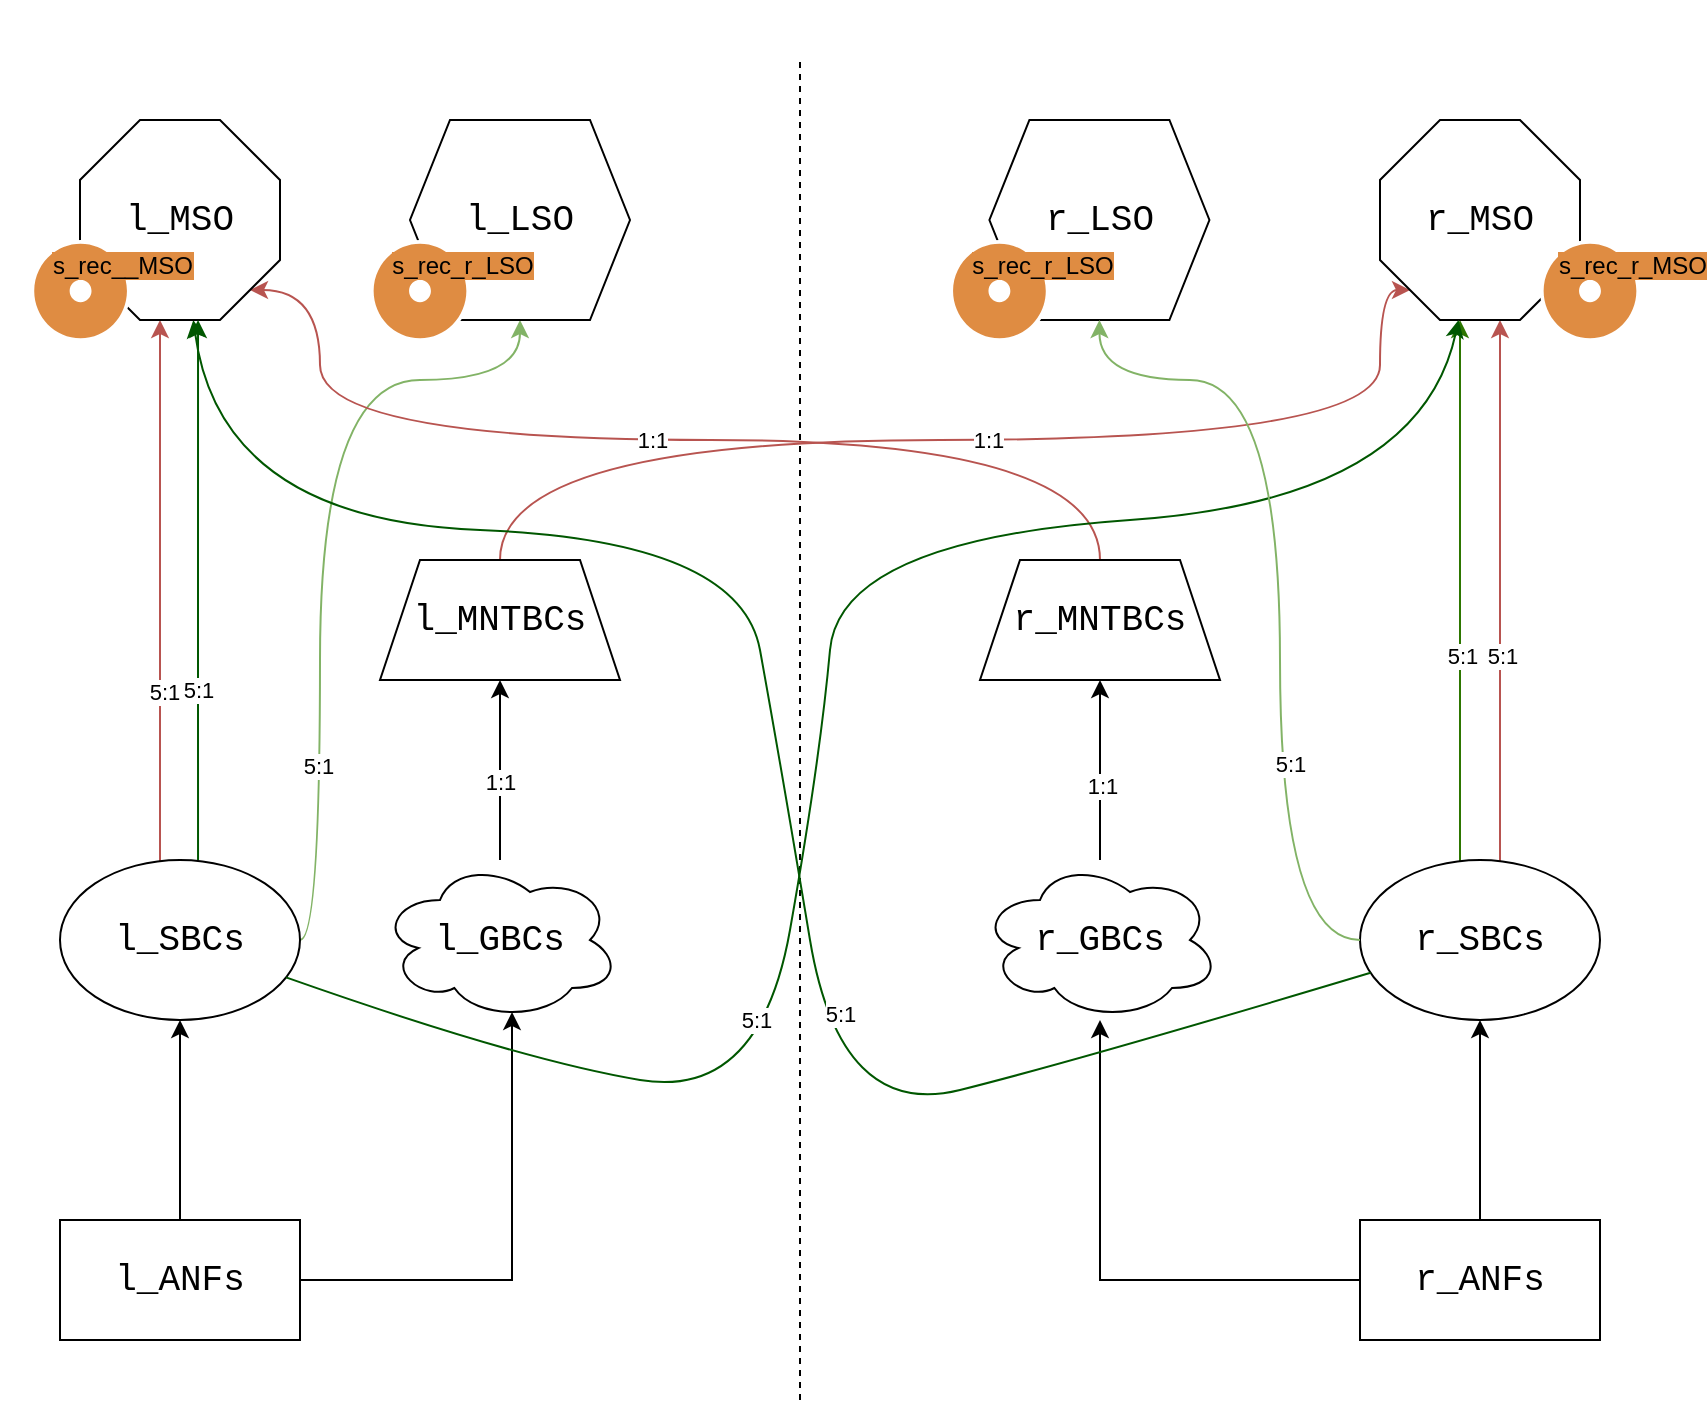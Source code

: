 <mxfile version="24.3.1" type="device">
  <diagram name="Page-1" id="fxQnoQGLYuWy38XZDCPU">
    <mxGraphModel dx="970" dy="1770" grid="1" gridSize="10" guides="1" tooltips="1" connect="1" arrows="1" fold="1" page="1" pageScale="1" pageWidth="850" pageHeight="1100" math="0" shadow="0">
      <root>
        <mxCell id="0" />
        <mxCell id="1" parent="0" />
        <mxCell id="IsAojcG5bb9uOesFmEJz-44" style="edgeStyle=orthogonalEdgeStyle;rounded=0;orthogonalLoop=1;jettySize=auto;html=1;" edge="1" parent="1" source="IsAojcG5bb9uOesFmEJz-1" target="IsAojcG5bb9uOesFmEJz-4">
          <mxGeometry relative="1" as="geometry" />
        </mxCell>
        <mxCell id="IsAojcG5bb9uOesFmEJz-1" value="r_ANFs" style="rounded=0;whiteSpace=wrap;html=1;fillColor=none;fontFamily=Courier New;fontSize=18;" vertex="1" parent="1">
          <mxGeometry x="680" y="590" width="120" height="60" as="geometry" />
        </mxCell>
        <mxCell id="IsAojcG5bb9uOesFmEJz-39" style="edgeStyle=orthogonalEdgeStyle;rounded=0;orthogonalLoop=1;jettySize=auto;html=1;" edge="1" parent="1" source="IsAojcG5bb9uOesFmEJz-2" target="IsAojcG5bb9uOesFmEJz-5">
          <mxGeometry relative="1" as="geometry" />
        </mxCell>
        <mxCell id="IsAojcG5bb9uOesFmEJz-2" value="l_ANFs" style="rounded=0;whiteSpace=wrap;html=1;fillColor=none;fontFamily=Courier New;fontSize=18;" vertex="1" parent="1">
          <mxGeometry x="30" y="590" width="120" height="60" as="geometry" />
        </mxCell>
        <mxCell id="IsAojcG5bb9uOesFmEJz-50" style="edgeStyle=orthogonalEdgeStyle;rounded=0;orthogonalLoop=1;jettySize=auto;html=1;fillColor=#f8cecc;strokeColor=#b85450;" edge="1" parent="1" source="IsAojcG5bb9uOesFmEJz-4" target="IsAojcG5bb9uOesFmEJz-11">
          <mxGeometry relative="1" as="geometry">
            <Array as="points">
              <mxPoint x="750" y="270" />
              <mxPoint x="750" y="270" />
            </Array>
          </mxGeometry>
        </mxCell>
        <mxCell id="IsAojcG5bb9uOesFmEJz-76" value="5:1" style="edgeLabel;html=1;align=center;verticalAlign=middle;resizable=0;points=[];" vertex="1" connectable="0" parent="IsAojcG5bb9uOesFmEJz-50">
          <mxGeometry x="-0.243" y="-1" relative="1" as="geometry">
            <mxPoint as="offset" />
          </mxGeometry>
        </mxCell>
        <mxCell id="IsAojcG5bb9uOesFmEJz-64" style="edgeStyle=orthogonalEdgeStyle;rounded=0;orthogonalLoop=1;jettySize=auto;html=1;fillColor=#60a917;strokeColor=#2D7600;curved=1;" edge="1" parent="1" source="IsAojcG5bb9uOesFmEJz-4" target="IsAojcG5bb9uOesFmEJz-11">
          <mxGeometry relative="1" as="geometry">
            <Array as="points">
              <mxPoint x="730" y="280" />
              <mxPoint x="730" y="280" />
            </Array>
          </mxGeometry>
        </mxCell>
        <mxCell id="IsAojcG5bb9uOesFmEJz-73" value="5:1" style="edgeLabel;html=1;align=center;verticalAlign=middle;resizable=0;points=[];" vertex="1" connectable="0" parent="IsAojcG5bb9uOesFmEJz-64">
          <mxGeometry x="-0.243" y="-1" relative="1" as="geometry">
            <mxPoint as="offset" />
          </mxGeometry>
        </mxCell>
        <mxCell id="IsAojcG5bb9uOesFmEJz-4" value="r_SBCs" style="ellipse;whiteSpace=wrap;html=1;fillColor=none;fontFamily=Courier New;fontSize=18;" vertex="1" parent="1">
          <mxGeometry x="680" y="410" width="120" height="80" as="geometry" />
        </mxCell>
        <mxCell id="IsAojcG5bb9uOesFmEJz-55" style="edgeStyle=orthogonalEdgeStyle;rounded=0;orthogonalLoop=1;jettySize=auto;html=1;fillColor=#f8cecc;strokeColor=#b85450;" edge="1" parent="1" source="IsAojcG5bb9uOesFmEJz-5" target="IsAojcG5bb9uOesFmEJz-13">
          <mxGeometry relative="1" as="geometry">
            <Array as="points">
              <mxPoint x="80" y="360" />
              <mxPoint x="80" y="360" />
            </Array>
          </mxGeometry>
        </mxCell>
        <mxCell id="IsAojcG5bb9uOesFmEJz-80" value="5:1" style="edgeLabel;html=1;align=center;verticalAlign=middle;resizable=0;points=[];" vertex="1" connectable="0" parent="IsAojcG5bb9uOesFmEJz-55">
          <mxGeometry x="-0.383" y="-2" relative="1" as="geometry">
            <mxPoint y="-1" as="offset" />
          </mxGeometry>
        </mxCell>
        <mxCell id="IsAojcG5bb9uOesFmEJz-69" style="edgeStyle=orthogonalEdgeStyle;rounded=0;orthogonalLoop=1;jettySize=auto;html=1;entryX=0.5;entryY=1;entryDx=0;entryDy=0;fillColor=#d5e8d4;strokeColor=#82b366;curved=1;" edge="1" parent="1" source="IsAojcG5bb9uOesFmEJz-5" target="IsAojcG5bb9uOesFmEJz-12">
          <mxGeometry relative="1" as="geometry">
            <Array as="points">
              <mxPoint x="160" y="450" />
              <mxPoint x="160" y="170" />
              <mxPoint x="260" y="170" />
            </Array>
          </mxGeometry>
        </mxCell>
        <mxCell id="IsAojcG5bb9uOesFmEJz-70" value="5:1" style="edgeLabel;html=1;align=center;verticalAlign=middle;resizable=0;points=[];" vertex="1" connectable="0" parent="IsAojcG5bb9uOesFmEJz-69">
          <mxGeometry x="-0.521" y="1" relative="1" as="geometry">
            <mxPoint y="3" as="offset" />
          </mxGeometry>
        </mxCell>
        <mxCell id="IsAojcG5bb9uOesFmEJz-5" value="&lt;div style=&quot;font-size: 18px;&quot;&gt;l_SBCs&lt;/div&gt;" style="ellipse;whiteSpace=wrap;html=1;fillColor=none;fontFamily=Courier New;fontSize=18;" vertex="1" parent="1">
          <mxGeometry x="30" y="410" width="120" height="80" as="geometry" />
        </mxCell>
        <mxCell id="IsAojcG5bb9uOesFmEJz-47" style="edgeStyle=orthogonalEdgeStyle;rounded=0;orthogonalLoop=1;jettySize=auto;html=1;" edge="1" parent="1" source="IsAojcG5bb9uOesFmEJz-6" target="IsAojcG5bb9uOesFmEJz-8">
          <mxGeometry relative="1" as="geometry" />
        </mxCell>
        <mxCell id="IsAojcG5bb9uOesFmEJz-84" value="1:1" style="edgeLabel;html=1;align=center;verticalAlign=middle;resizable=0;points=[];" vertex="1" connectable="0" parent="IsAojcG5bb9uOesFmEJz-47">
          <mxGeometry x="-0.175" y="-1" relative="1" as="geometry">
            <mxPoint as="offset" />
          </mxGeometry>
        </mxCell>
        <mxCell id="IsAojcG5bb9uOesFmEJz-6" value="r_GBCs" style="ellipse;shape=cloud;whiteSpace=wrap;html=1;fillColor=none;fontFamily=Courier New;fontSize=18;" vertex="1" parent="1">
          <mxGeometry x="490" y="410" width="120" height="80" as="geometry" />
        </mxCell>
        <mxCell id="IsAojcG5bb9uOesFmEJz-46" style="edgeStyle=orthogonalEdgeStyle;rounded=0;orthogonalLoop=1;jettySize=auto;html=1;" edge="1" parent="1" source="IsAojcG5bb9uOesFmEJz-7" target="IsAojcG5bb9uOesFmEJz-10">
          <mxGeometry relative="1" as="geometry" />
        </mxCell>
        <mxCell id="IsAojcG5bb9uOesFmEJz-83" value="1:1" style="edgeLabel;html=1;align=center;verticalAlign=middle;resizable=0;points=[];" vertex="1" connectable="0" parent="IsAojcG5bb9uOesFmEJz-46">
          <mxGeometry x="-0.132" relative="1" as="geometry">
            <mxPoint as="offset" />
          </mxGeometry>
        </mxCell>
        <mxCell id="IsAojcG5bb9uOesFmEJz-7" value="&lt;div style=&quot;font-size: 18px;&quot;&gt;l_GBCs&lt;/div&gt;" style="ellipse;shape=cloud;whiteSpace=wrap;html=1;fillColor=none;fontFamily=Courier New;fontSize=18;" vertex="1" parent="1">
          <mxGeometry x="190" y="410" width="120" height="80" as="geometry" />
        </mxCell>
        <mxCell id="IsAojcG5bb9uOesFmEJz-63" style="edgeStyle=orthogonalEdgeStyle;rounded=0;orthogonalLoop=1;jettySize=auto;html=1;curved=1;fillColor=#f8cecc;strokeColor=#b85450;entryX=0;entryY=0;entryDx=85;entryDy=85;entryPerimeter=0;" edge="1" parent="1" source="IsAojcG5bb9uOesFmEJz-8" target="IsAojcG5bb9uOesFmEJz-13">
          <mxGeometry relative="1" as="geometry">
            <mxPoint x="130" y="160" as="targetPoint" />
            <Array as="points">
              <mxPoint x="550" y="200" />
              <mxPoint x="160" y="200" />
              <mxPoint x="160" y="125" />
            </Array>
          </mxGeometry>
        </mxCell>
        <mxCell id="IsAojcG5bb9uOesFmEJz-78" value="1:1" style="edgeLabel;html=1;align=center;verticalAlign=middle;resizable=0;points=[];" vertex="1" connectable="0" parent="IsAojcG5bb9uOesFmEJz-63">
          <mxGeometry x="0.014" relative="1" as="geometry">
            <mxPoint as="offset" />
          </mxGeometry>
        </mxCell>
        <mxCell id="IsAojcG5bb9uOesFmEJz-8" value="r_MNTBCs" style="shape=trapezoid;perimeter=trapezoidPerimeter;whiteSpace=wrap;html=1;fixedSize=1;fillColor=none;fontFamily=Courier New;fontSize=18;" vertex="1" parent="1">
          <mxGeometry x="490" y="260" width="120" height="60" as="geometry" />
        </mxCell>
        <mxCell id="IsAojcG5bb9uOesFmEJz-65" style="edgeStyle=orthogonalEdgeStyle;rounded=0;orthogonalLoop=1;jettySize=auto;html=1;curved=1;entryX=0;entryY=0;entryDx=15;entryDy=85;entryPerimeter=0;fillColor=#f8cecc;strokeColor=#b85450;" edge="1" parent="1" source="IsAojcG5bb9uOesFmEJz-10" target="IsAojcG5bb9uOesFmEJz-11">
          <mxGeometry relative="1" as="geometry">
            <Array as="points">
              <mxPoint x="250" y="200" />
              <mxPoint x="690" y="200" />
              <mxPoint x="690" y="125" />
            </Array>
          </mxGeometry>
        </mxCell>
        <mxCell id="IsAojcG5bb9uOesFmEJz-77" value="1:1" style="edgeLabel;html=1;align=center;verticalAlign=middle;resizable=0;points=[];" vertex="1" connectable="0" parent="IsAojcG5bb9uOesFmEJz-65">
          <mxGeometry x="0.03" relative="1" as="geometry">
            <mxPoint as="offset" />
          </mxGeometry>
        </mxCell>
        <mxCell id="IsAojcG5bb9uOesFmEJz-10" value="l_MNTBCs" style="shape=trapezoid;perimeter=trapezoidPerimeter;whiteSpace=wrap;html=1;fixedSize=1;fillColor=none;fontFamily=Courier New;fontSize=18;" vertex="1" parent="1">
          <mxGeometry x="190" y="260" width="120" height="60" as="geometry" />
        </mxCell>
        <mxCell id="IsAojcG5bb9uOesFmEJz-15" value="" style="endArrow=none;dashed=1;html=1;rounded=0;" edge="1" parent="1">
          <mxGeometry width="50" height="50" relative="1" as="geometry">
            <mxPoint x="400" y="680" as="sourcePoint" />
            <mxPoint x="400" y="10" as="targetPoint" />
          </mxGeometry>
        </mxCell>
        <mxCell id="IsAojcG5bb9uOesFmEJz-17" value="" style="ellipse;whiteSpace=wrap;html=1;align=center;aspect=fixed;fillColor=none;strokeColor=none;resizable=0;perimeter=centerPerimeter;rotatable=0;allowArrows=0;points=[];outlineConnect=1;" vertex="1" parent="1">
          <mxGeometry x="92.5" y="-20" width="10" height="10" as="geometry" />
        </mxCell>
        <mxCell id="IsAojcG5bb9uOesFmEJz-38" value="" style="shape=image;verticalLabelPosition=bottom;labelBackgroundColor=default;verticalAlign=top;aspect=fixed;imageAspect=0;image=https://nest-simulator.readthedocs.io/en/v2.20.0/_images/All_to_all.png;" vertex="1" parent="1">
          <mxGeometry y="500" width="65.29" height="77.46" as="geometry" />
        </mxCell>
        <mxCell id="IsAojcG5bb9uOesFmEJz-40" style="edgeStyle=orthogonalEdgeStyle;rounded=0;orthogonalLoop=1;jettySize=auto;html=1;entryX=0.55;entryY=0.95;entryDx=0;entryDy=0;entryPerimeter=0;" edge="1" parent="1" source="IsAojcG5bb9uOesFmEJz-2" target="IsAojcG5bb9uOesFmEJz-7">
          <mxGeometry relative="1" as="geometry" />
        </mxCell>
        <mxCell id="IsAojcG5bb9uOesFmEJz-41" value="" style="shape=image;verticalLabelPosition=bottom;labelBackgroundColor=default;verticalAlign=top;aspect=fixed;imageAspect=0;image=https://nest-simulator.readthedocs.io/en/v2.20.0/_images/All_to_all.png;" vertex="1" parent="1">
          <mxGeometry x="260" y="530" width="65.29" height="77.46" as="geometry" />
        </mxCell>
        <mxCell id="IsAojcG5bb9uOesFmEJz-42" style="edgeStyle=orthogonalEdgeStyle;rounded=0;orthogonalLoop=1;jettySize=auto;html=1;entryX=0.5;entryY=1;entryDx=0;entryDy=0;entryPerimeter=0;" edge="1" parent="1" source="IsAojcG5bb9uOesFmEJz-1" target="IsAojcG5bb9uOesFmEJz-6">
          <mxGeometry relative="1" as="geometry" />
        </mxCell>
        <mxCell id="IsAojcG5bb9uOesFmEJz-43" value="" style="shape=image;verticalLabelPosition=bottom;labelBackgroundColor=default;verticalAlign=top;aspect=fixed;imageAspect=0;image=https://nest-simulator.readthedocs.io/en/v2.20.0/_images/All_to_all.png;" vertex="1" parent="1">
          <mxGeometry x="474.71" y="530" width="65.29" height="77.46" as="geometry" />
        </mxCell>
        <mxCell id="IsAojcG5bb9uOesFmEJz-45" value="" style="shape=image;verticalLabelPosition=bottom;labelBackgroundColor=default;verticalAlign=top;aspect=fixed;imageAspect=0;image=https://nest-simulator.readthedocs.io/en/v2.20.0/_images/All_to_all.png;" vertex="1" parent="1">
          <mxGeometry x="750" y="500" width="65.29" height="77.46" as="geometry" />
        </mxCell>
        <mxCell id="IsAojcG5bb9uOesFmEJz-51" value="" style="group" vertex="1" connectable="0" parent="1">
          <mxGeometry x="690" y="40" width="130" height="111" as="geometry" />
        </mxCell>
        <mxCell id="IsAojcG5bb9uOesFmEJz-11" value="r_MSO" style="whiteSpace=wrap;html=1;shape=mxgraph.basic.octagon2;align=center;verticalAlign=middle;dx=15;fillColor=none;fontFamily=Courier New;fontSize=18;movable=1;resizable=1;rotatable=1;deletable=1;editable=1;locked=0;connectable=1;" vertex="1" parent="IsAojcG5bb9uOesFmEJz-51">
          <mxGeometry width="100" height="100" as="geometry" />
        </mxCell>
        <mxCell id="IsAojcG5bb9uOesFmEJz-29" value="&lt;div&gt;s_rec_r_MSO&lt;/div&gt;" style="sketch=0;pointerEvents=1;shadow=0;dashed=0;html=1;strokeColor=none;fillColor=#DF8C42;labelPosition=center;verticalLabelPosition=bottom;verticalAlign=top;align=center;outlineConnect=0;shape=mxgraph.veeam2.recording;spacingTop=-51;labelBackgroundColor=#DF8C42;spacing=1;spacingLeft=42;movable=1;resizable=1;rotatable=1;deletable=1;editable=1;locked=0;connectable=1;" vertex="1" parent="IsAojcG5bb9uOesFmEJz-51">
          <mxGeometry x="80" y="60" width="50" height="51" as="geometry" />
        </mxCell>
        <mxCell id="IsAojcG5bb9uOesFmEJz-52" value="" style="group" vertex="1" connectable="0" parent="1">
          <mxGeometry x="474.71" y="40" width="130" height="111" as="geometry" />
        </mxCell>
        <mxCell id="IsAojcG5bb9uOesFmEJz-14" value="r_LSO" style="shape=hexagon;perimeter=hexagonPerimeter2;whiteSpace=wrap;html=1;fixedSize=1;fillColor=none;fontFamily=Courier New;fontSize=18;" vertex="1" parent="IsAojcG5bb9uOesFmEJz-52">
          <mxGeometry x="20" width="110" height="100" as="geometry" />
        </mxCell>
        <mxCell id="IsAojcG5bb9uOesFmEJz-32" value="&lt;div&gt;s_rec_r_LSO&lt;/div&gt;" style="sketch=0;pointerEvents=1;shadow=0;dashed=0;html=1;strokeColor=none;fillColor=#DF8C42;labelPosition=center;verticalLabelPosition=bottom;verticalAlign=top;align=center;outlineConnect=0;shape=mxgraph.veeam2.recording;spacingTop=-51;labelBackgroundColor=#DF8C42;spacing=1;spacingLeft=42;" vertex="1" parent="IsAojcG5bb9uOesFmEJz-52">
          <mxGeometry y="60" width="50" height="51" as="geometry" />
        </mxCell>
        <mxCell id="IsAojcG5bb9uOesFmEJz-54" value="" style="group" vertex="1" connectable="0" parent="1">
          <mxGeometry x="185" y="40" width="130" height="111" as="geometry" />
        </mxCell>
        <mxCell id="IsAojcG5bb9uOesFmEJz-12" value="l_LSO" style="shape=hexagon;perimeter=hexagonPerimeter2;whiteSpace=wrap;html=1;fixedSize=1;fillColor=none;fontFamily=Courier New;fontSize=18;" vertex="1" parent="IsAojcG5bb9uOesFmEJz-54">
          <mxGeometry x="20" width="110" height="100" as="geometry" />
        </mxCell>
        <mxCell id="IsAojcG5bb9uOesFmEJz-36" value="&lt;div&gt;s_rec_r_LSO&lt;/div&gt;" style="sketch=0;pointerEvents=1;shadow=0;dashed=0;html=1;strokeColor=none;fillColor=#DF8C42;labelPosition=center;verticalLabelPosition=bottom;verticalAlign=top;align=center;outlineConnect=0;shape=mxgraph.veeam2.recording;spacingTop=-51;labelBackgroundColor=#DF8C42;spacing=1;spacingLeft=42;" vertex="1" parent="IsAojcG5bb9uOesFmEJz-54">
          <mxGeometry y="60" width="50" height="51" as="geometry" />
        </mxCell>
        <mxCell id="IsAojcG5bb9uOesFmEJz-59" value="" style="curved=1;endArrow=classic;html=1;rounded=0;fillColor=#008a00;strokeColor=#005700;" edge="1" parent="1" source="IsAojcG5bb9uOesFmEJz-4" target="IsAojcG5bb9uOesFmEJz-13">
          <mxGeometry width="50" height="50" relative="1" as="geometry">
            <mxPoint x="380" y="400" as="sourcePoint" />
            <mxPoint x="430" y="350" as="targetPoint" />
            <Array as="points">
              <mxPoint x="540" y="510" />
              <mxPoint x="420" y="540" />
              <mxPoint x="390" y="360" />
              <mxPoint x="370" y="250" />
              <mxPoint x="110" y="240" />
            </Array>
          </mxGeometry>
        </mxCell>
        <mxCell id="IsAojcG5bb9uOesFmEJz-75" value="5:1" style="edgeLabel;html=1;align=center;verticalAlign=middle;resizable=0;points=[];" vertex="1" connectable="0" parent="IsAojcG5bb9uOesFmEJz-59">
          <mxGeometry x="-0.276" y="-6" relative="1" as="geometry">
            <mxPoint x="4" y="9" as="offset" />
          </mxGeometry>
        </mxCell>
        <mxCell id="IsAojcG5bb9uOesFmEJz-61" value="" style="curved=1;endArrow=classic;html=1;rounded=0;fillColor=#008a00;strokeColor=#005700;" edge="1" parent="1" source="IsAojcG5bb9uOesFmEJz-5" target="IsAojcG5bb9uOesFmEJz-11">
          <mxGeometry width="50" height="50" relative="1" as="geometry">
            <mxPoint x="694" y="475" as="sourcePoint" />
            <mxPoint x="107" y="150" as="targetPoint" />
            <Array as="points">
              <mxPoint x="260" y="510" />
              <mxPoint x="380" y="530" />
              <mxPoint x="410" y="360" />
              <mxPoint x="420" y="250" />
              <mxPoint x="710" y="230" />
            </Array>
          </mxGeometry>
        </mxCell>
        <mxCell id="IsAojcG5bb9uOesFmEJz-74" value="5:1" style="edgeLabel;html=1;align=center;verticalAlign=middle;resizable=0;points=[];" vertex="1" connectable="0" parent="IsAojcG5bb9uOesFmEJz-61">
          <mxGeometry x="-0.393" y="7" relative="1" as="geometry">
            <mxPoint x="-1" y="-9" as="offset" />
          </mxGeometry>
        </mxCell>
        <mxCell id="IsAojcG5bb9uOesFmEJz-67" value="" style="group" vertex="1" connectable="0" parent="1">
          <mxGeometry x="15.29" y="40" width="124.71" height="111" as="geometry" />
        </mxCell>
        <mxCell id="IsAojcG5bb9uOesFmEJz-13" value="&lt;div style=&quot;font-size: 18px;&quot;&gt;l_MSO&lt;/div&gt;" style="whiteSpace=wrap;html=1;shape=mxgraph.basic.octagon2;align=center;verticalAlign=middle;dx=15;fillColor=none;fontFamily=Courier New;fontSize=18;" vertex="1" parent="IsAojcG5bb9uOesFmEJz-67">
          <mxGeometry x="24.71" width="100" height="100" as="geometry" />
        </mxCell>
        <mxCell id="IsAojcG5bb9uOesFmEJz-33" value="&lt;div&gt;s_rec__MSO&lt;/div&gt;" style="sketch=0;pointerEvents=1;shadow=0;dashed=0;html=1;strokeColor=none;fillColor=#DF8C42;labelPosition=center;verticalLabelPosition=bottom;verticalAlign=top;align=center;outlineConnect=0;shape=mxgraph.veeam2.recording;spacingTop=-51;labelBackgroundColor=#DF8C42;spacing=1;spacingLeft=42;" vertex="1" parent="IsAojcG5bb9uOesFmEJz-67">
          <mxGeometry y="60" width="50" height="51" as="geometry" />
        </mxCell>
        <mxCell id="IsAojcG5bb9uOesFmEJz-68" style="edgeStyle=orthogonalEdgeStyle;rounded=0;orthogonalLoop=1;jettySize=auto;html=1;entryX=0.5;entryY=1;entryDx=0;entryDy=0;curved=1;fillColor=#d5e8d4;strokeColor=#82b366;" edge="1" parent="1" source="IsAojcG5bb9uOesFmEJz-4" target="IsAojcG5bb9uOesFmEJz-14">
          <mxGeometry relative="1" as="geometry">
            <Array as="points">
              <mxPoint x="640" y="450" />
              <mxPoint x="640" y="170" />
              <mxPoint x="550" y="170" />
            </Array>
          </mxGeometry>
        </mxCell>
        <mxCell id="IsAojcG5bb9uOesFmEJz-72" value="5:1" style="edgeLabel;html=1;align=center;verticalAlign=middle;resizable=0;points=[];" vertex="1" connectable="0" parent="IsAojcG5bb9uOesFmEJz-68">
          <mxGeometry x="-0.446" y="-5" relative="1" as="geometry">
            <mxPoint y="-6" as="offset" />
          </mxGeometry>
        </mxCell>
        <mxCell id="IsAojcG5bb9uOesFmEJz-81" style="edgeStyle=orthogonalEdgeStyle;rounded=0;orthogonalLoop=1;jettySize=auto;html=1;fillColor=#008a00;strokeColor=#005700;" edge="1" parent="1">
          <mxGeometry relative="1" as="geometry">
            <mxPoint x="99.02" y="410" as="sourcePoint" />
            <mxPoint x="99.02" y="140" as="targetPoint" />
            <Array as="points">
              <mxPoint x="99" y="280" />
              <mxPoint x="99" y="280" />
            </Array>
          </mxGeometry>
        </mxCell>
        <mxCell id="IsAojcG5bb9uOesFmEJz-82" value="5:1" style="edgeLabel;html=1;align=center;verticalAlign=middle;resizable=0;points=[];" vertex="1" connectable="0" parent="IsAojcG5bb9uOesFmEJz-81">
          <mxGeometry x="-0.372" relative="1" as="geometry">
            <mxPoint as="offset" />
          </mxGeometry>
        </mxCell>
      </root>
    </mxGraphModel>
  </diagram>
</mxfile>
